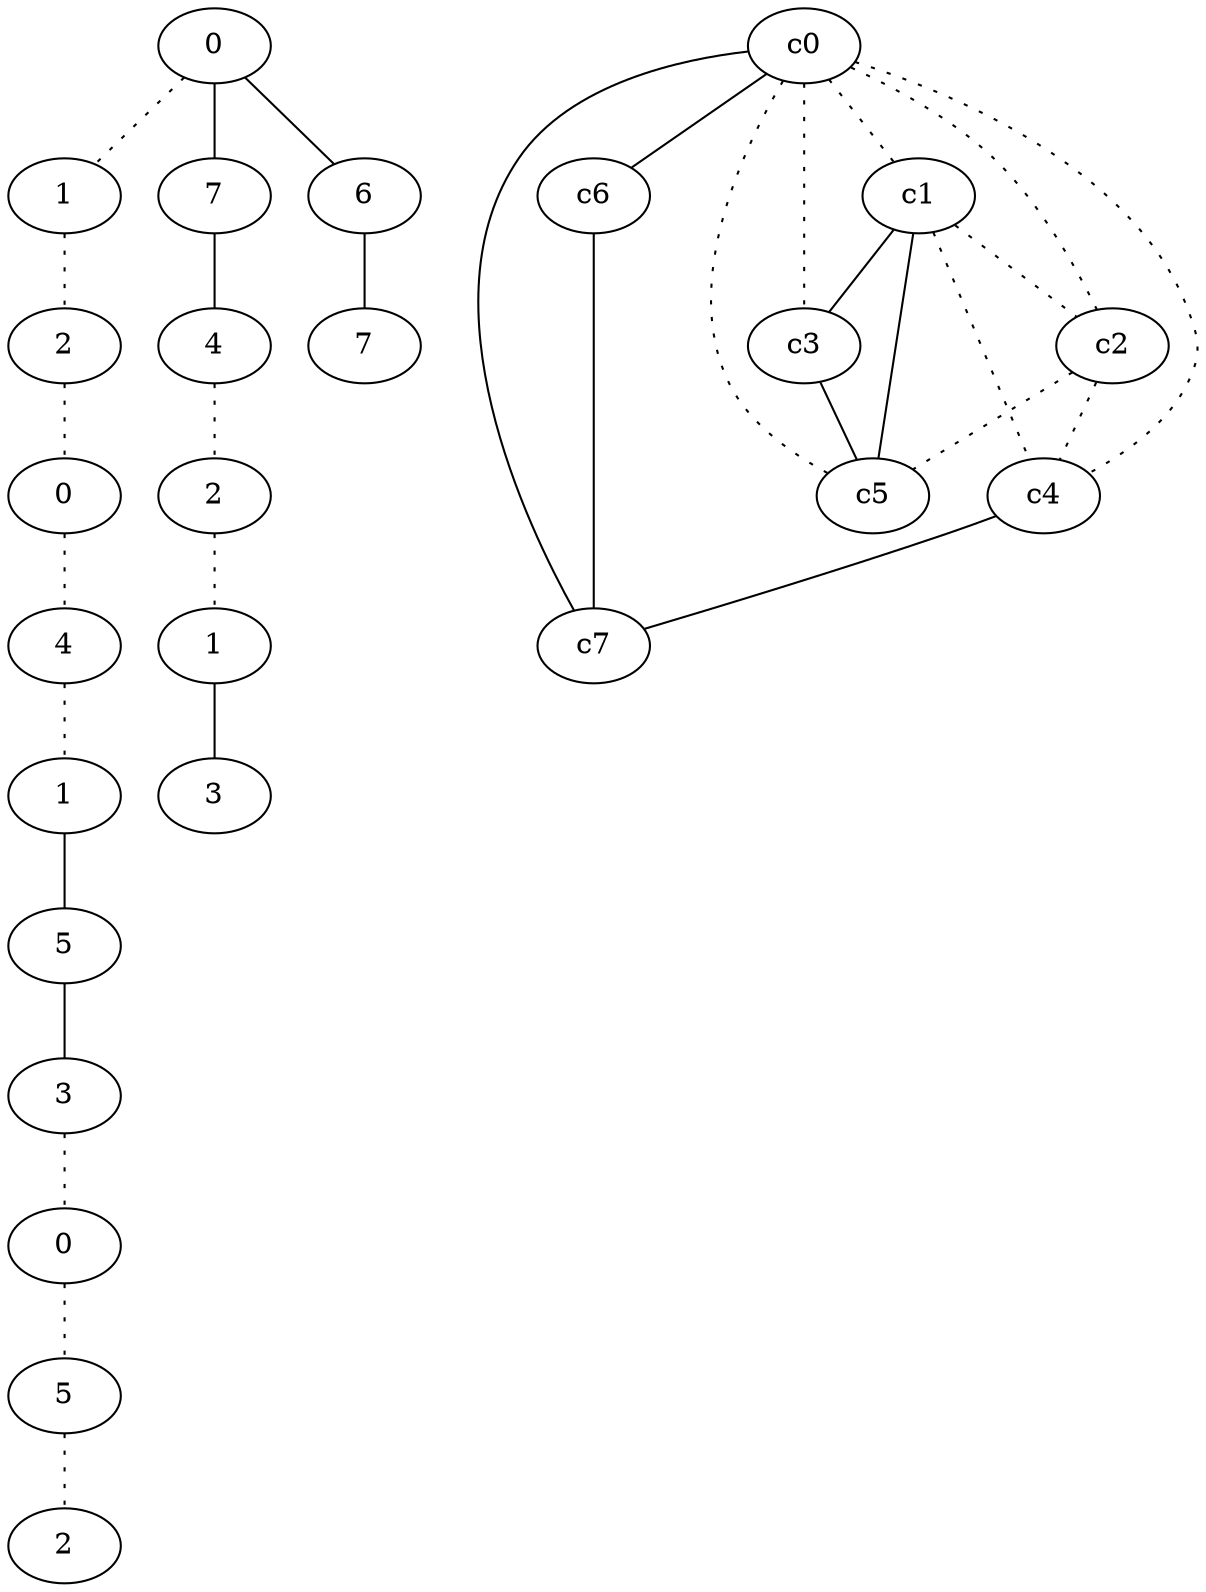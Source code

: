 graph {
a0[label=0];
a1[label=1];
a2[label=2];
a3[label=0];
a4[label=4];
a5[label=1];
a6[label=5];
a7[label=3];
a8[label=0];
a9[label=5];
a10[label=2];
a11[label=7];
a12[label=4];
a13[label=2];
a14[label=1];
a15[label=3];
a16[label=6];
a17[label=7];
a0 -- a1 [style=dotted];
a0 -- a11;
a0 -- a16;
a1 -- a2 [style=dotted];
a2 -- a3 [style=dotted];
a3 -- a4 [style=dotted];
a4 -- a5 [style=dotted];
a5 -- a6;
a6 -- a7;
a7 -- a8 [style=dotted];
a8 -- a9 [style=dotted];
a9 -- a10 [style=dotted];
a11 -- a12;
a12 -- a13 [style=dotted];
a13 -- a14 [style=dotted];
a14 -- a15;
a16 -- a17;
c0 -- c1 [style=dotted];
c0 -- c2 [style=dotted];
c0 -- c3 [style=dotted];
c0 -- c4 [style=dotted];
c0 -- c5 [style=dotted];
c0 -- c6;
c0 -- c7;
c1 -- c2 [style=dotted];
c1 -- c3;
c1 -- c4 [style=dotted];
c1 -- c5;
c2 -- c4 [style=dotted];
c2 -- c5 [style=dotted];
c3 -- c5;
c4 -- c7;
c6 -- c7;
}
